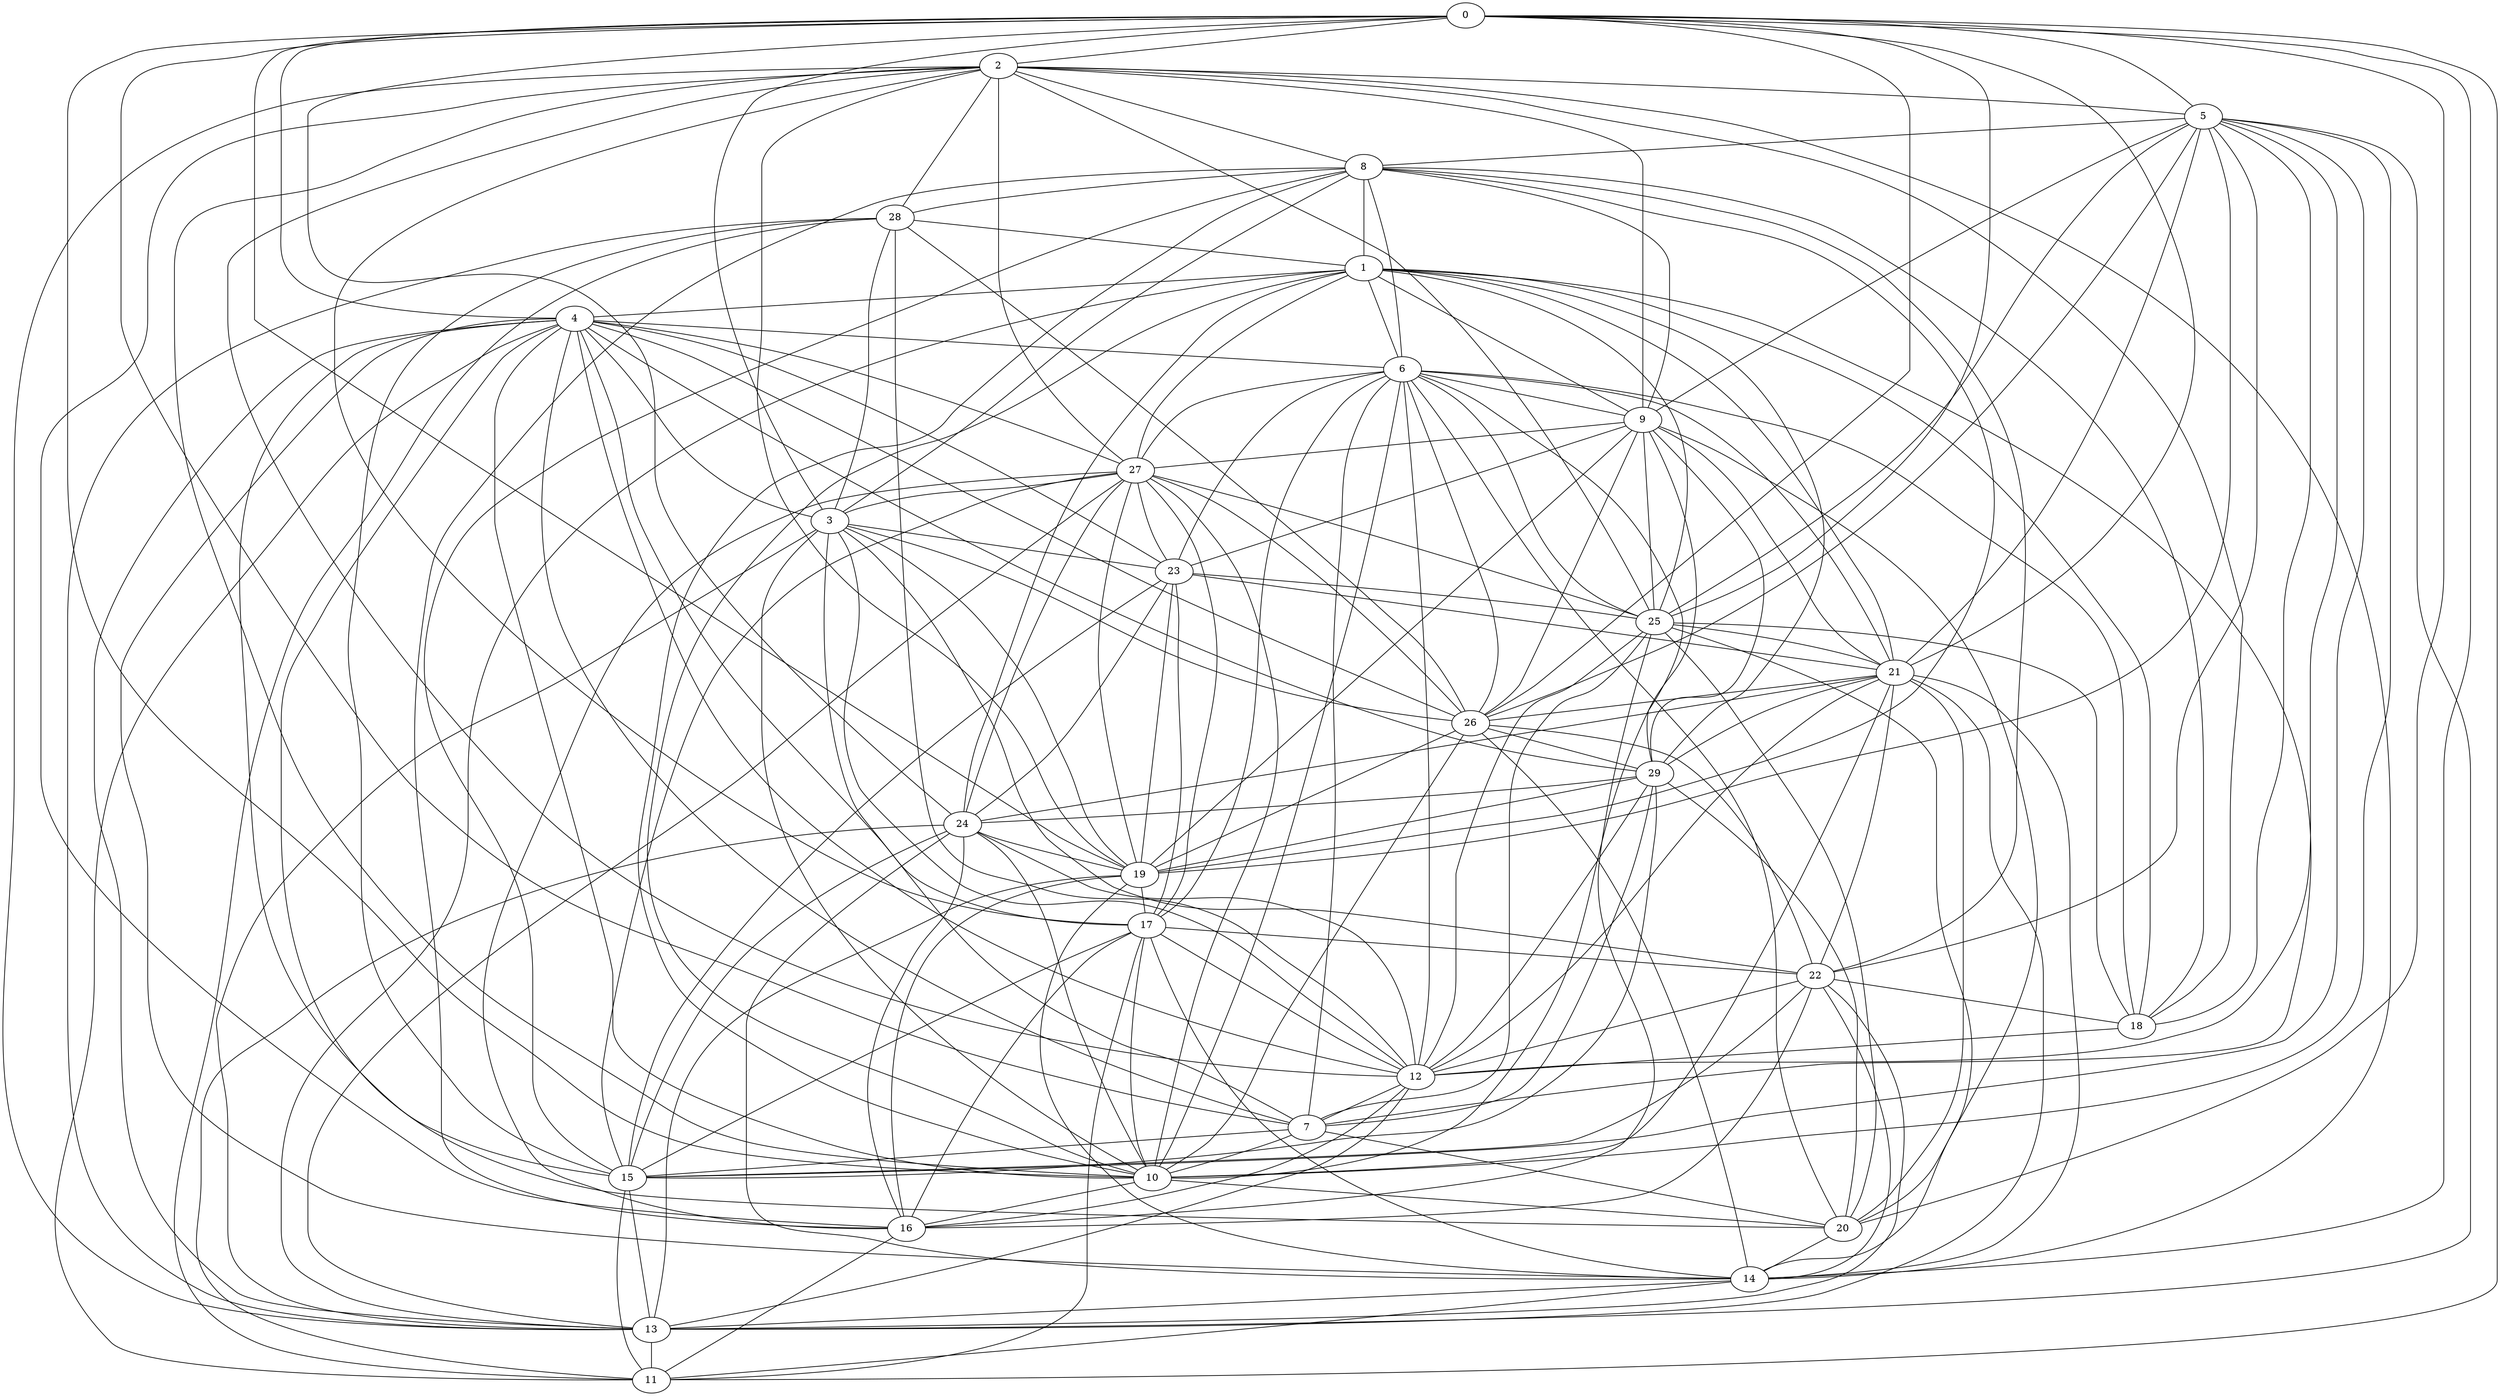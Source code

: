 graph G {
0;
1;
2;
3;
4;
5;
6;
7;
8;
9;
10;
11;
12;
13;
14;
15;
16;
17;
18;
19;
20;
21;
22;
23;
24;
25;
26;
27;
28;
29;
0--2;
0--3;
0--4;
0--5;
0--10;
0--19;
0--20;
0--24;
1--4;
1--6;
1--7;
1--8;
1--13;
1--27;
1--29;
2--5;
2--10;
2--18;
2--19;
2--27;
2--28;
3--4;
3--10;
3--23;
3--28;
4--6;
4--7;
4--11;
4--12;
4--15;
4--17;
4--20;
4--23;
4--26;
4--27;
4--29;
5--8;
5--10;
5--12;
5--13;
5--18;
5--19;
5--21;
5--22;
5--25;
5--26;
6--9;
6--10;
6--20;
6--21;
6--23;
6--25;
6--26;
6--27;
7--0;
7--3;
7--6;
7--10;
7--15;
7--20;
7--29;
8--2;
8--3;
8--6;
8--10;
8--16;
8--18;
8--22;
8--28;
9--1;
9--2;
9--5;
9--8;
9--19;
9--21;
9--27;
10--1;
10--4;
10--9;
10--16;
10--17;
10--20;
10--21;
10--27;
11--0;
11--17;
11--28;
12--2;
12--3;
12--6;
12--7;
12--13;
12--16;
12--17;
12--24;
12--29;
13--2;
13--3;
13--4;
13--11;
13--21;
14--0;
14--2;
14--4;
14--11;
14--13;
14--19;
14--24;
14--25;
14--26;
15--5;
15--8;
15--11;
15--13;
15--17;
15--23;
15--24;
15--27;
15--28;
15--29;
16--2;
16--11;
16--17;
16--22;
16--25;
16--27;
17--2;
17--6;
17--14;
17--22;
17--27;
18--1;
18--6;
18--12;
18--25;
19--3;
19--8;
19--13;
19--16;
19--17;
19--29;
20--9;
20--14;
20--21;
20--25;
20--29;
21--0;
21--1;
21--12;
21--14;
21--22;
21--24;
21--26;
22--3;
22--12;
22--13;
22--14;
22--15;
22--18;
23--9;
23--17;
23--19;
23--21;
23--25;
23--27;
24--1;
24--10;
24--11;
24--16;
24--19;
24--23;
24--27;
25--0;
25--1;
25--2;
25--7;
25--9;
25--12;
25--21;
25--27;
26--0;
26--3;
26--9;
26--10;
26--19;
26--22;
26--29;
27--3;
27--13;
27--19;
27--26;
28--1;
28--12;
28--13;
28--26;
29--6;
29--9;
29--21;
29--24;
}
